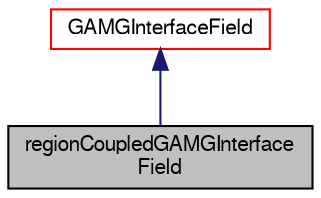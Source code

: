digraph "regionCoupledGAMGInterfaceField"
{
  bgcolor="transparent";
  edge [fontname="FreeSans",fontsize="10",labelfontname="FreeSans",labelfontsize="10"];
  node [fontname="FreeSans",fontsize="10",shape=record];
  Node3 [label="regionCoupledGAMGInterface\lField",height=0.2,width=0.4,color="black", fillcolor="grey75", style="filled", fontcolor="black"];
  Node4 -> Node3 [dir="back",color="midnightblue",fontsize="10",style="solid",fontname="FreeSans"];
  Node4 [label="GAMGInterfaceField",height=0.2,width=0.4,color="red",URL="$a27010.html",tooltip="Abstract base class for GAMG agglomerated interface fields. "];
}
